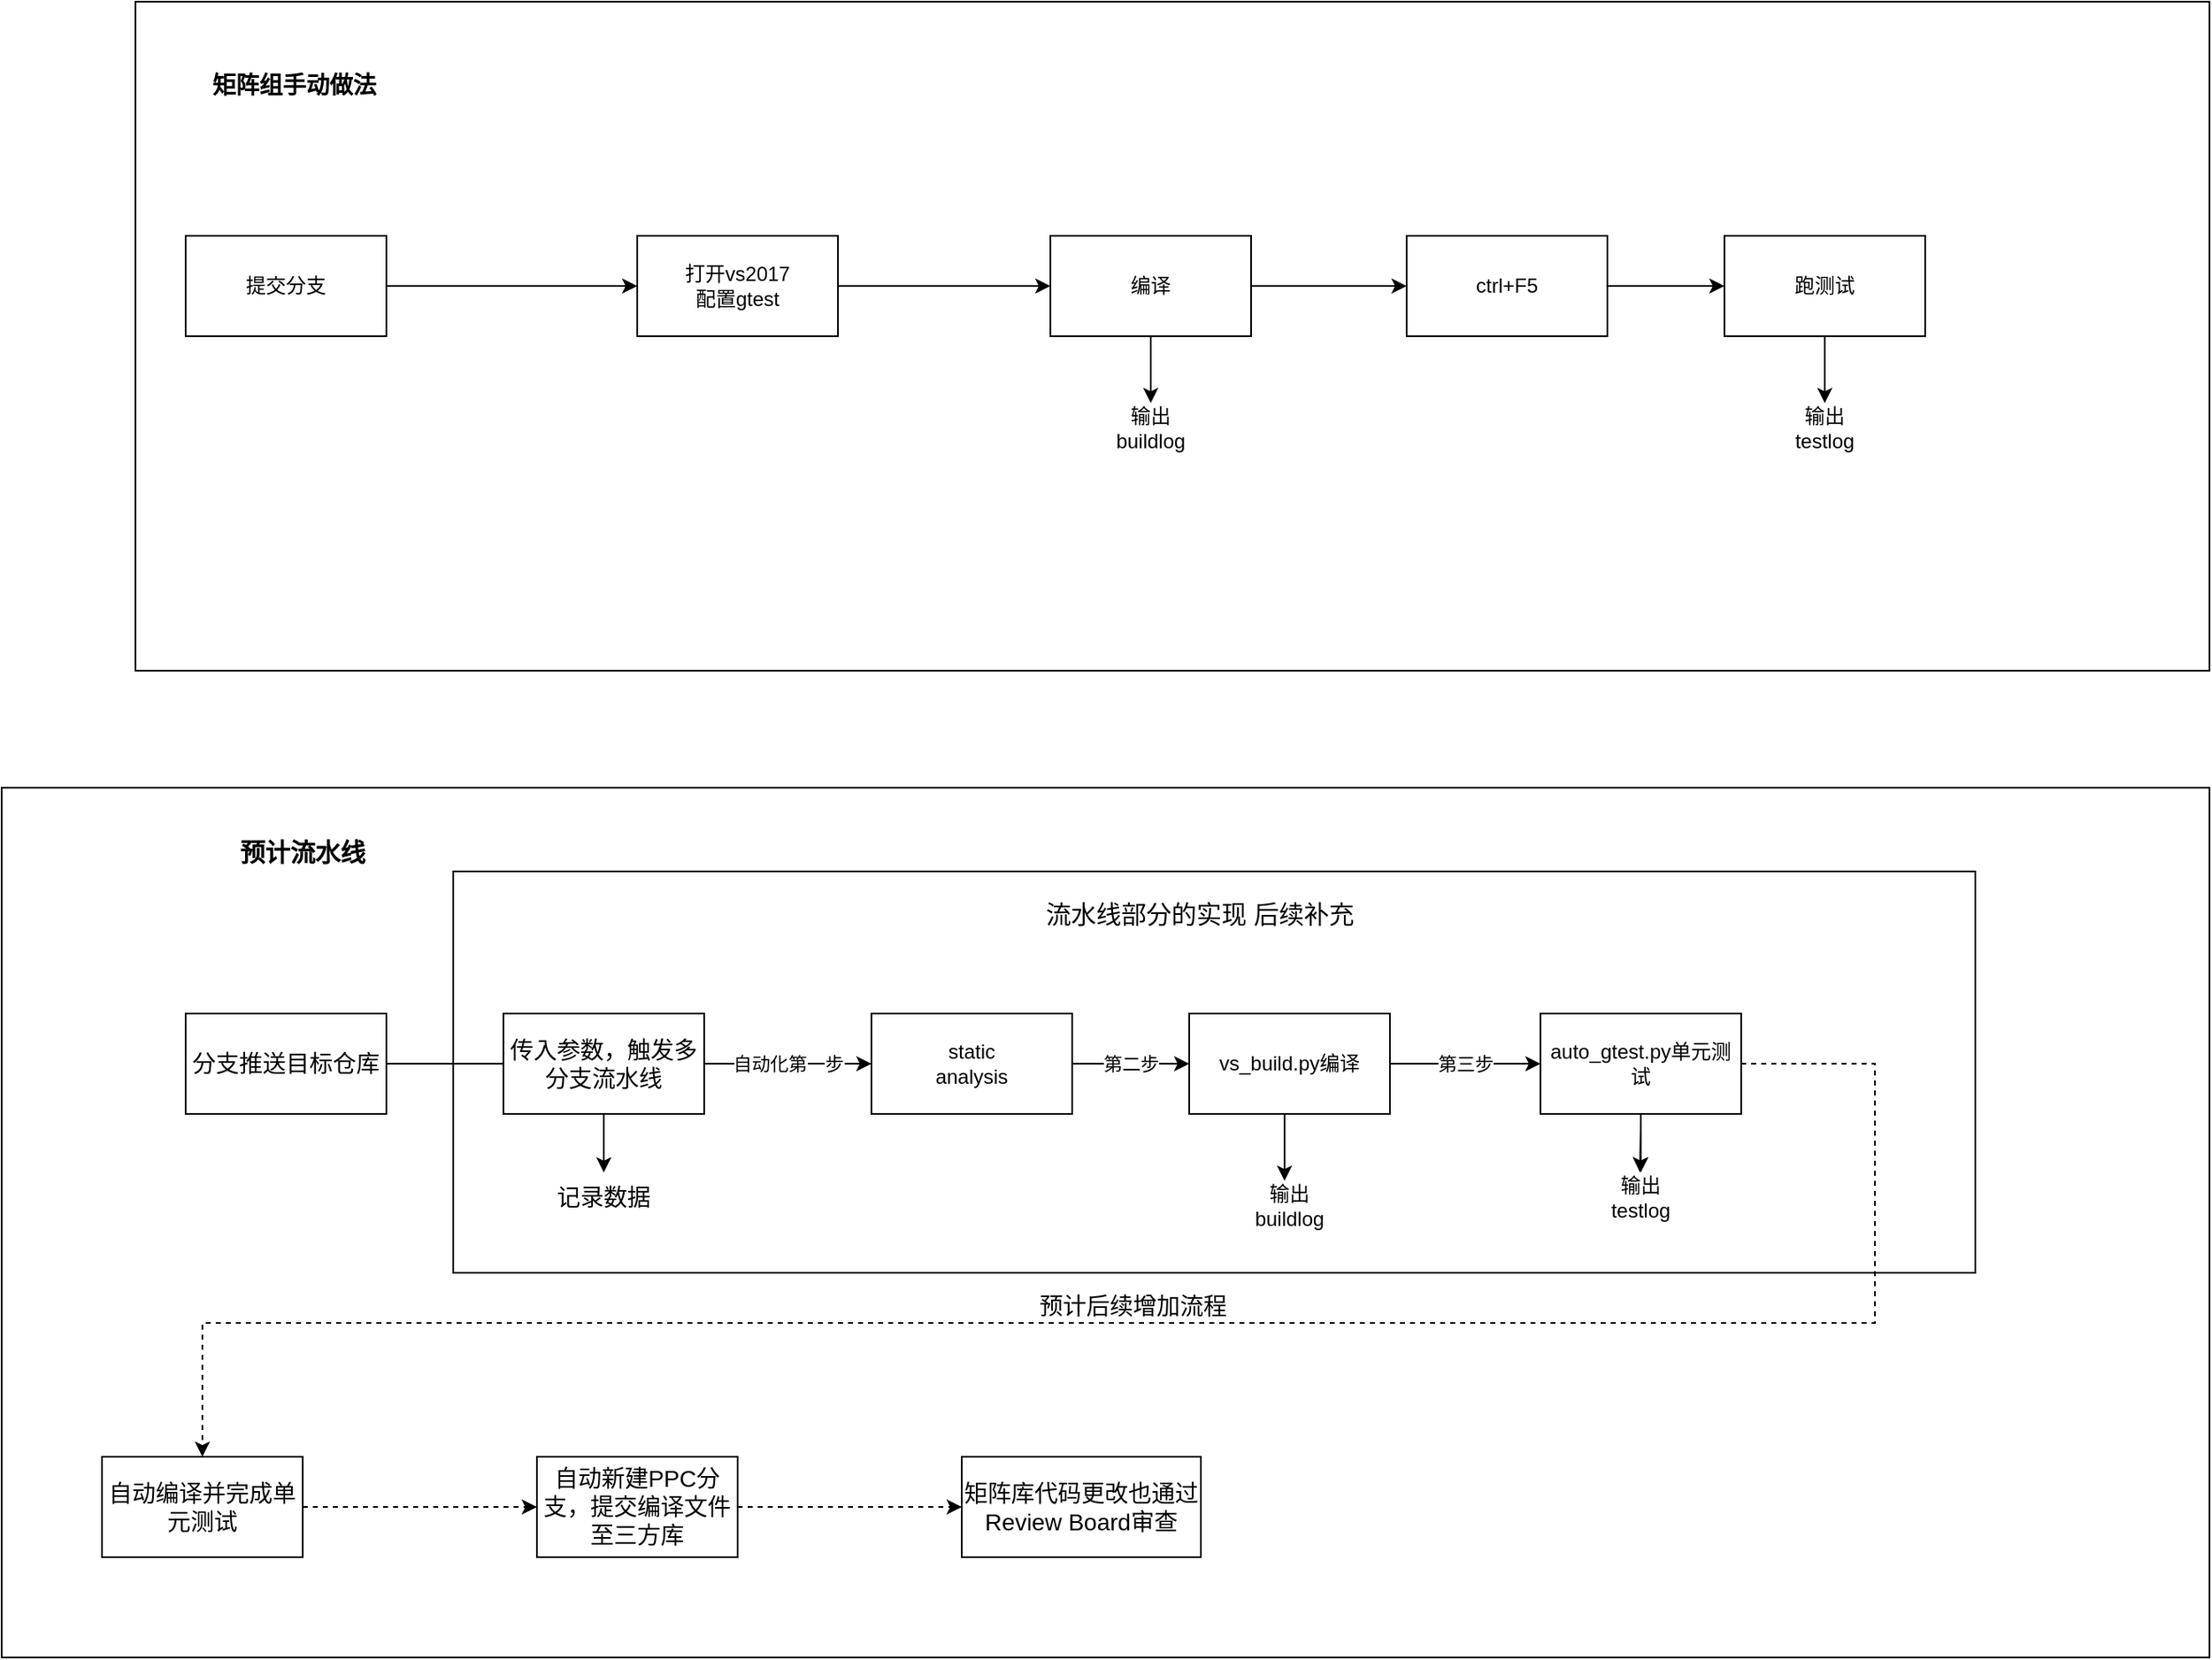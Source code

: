 <mxfile version="20.6.0" type="github">
  <diagram id="83ruov8SGA-GgQLWP6Rh" name="Page-1">
    <mxGraphModel dx="2249" dy="794" grid="1" gridSize="10" guides="1" tooltips="1" connect="1" arrows="1" fold="1" page="1" pageScale="1" pageWidth="827" pageHeight="1169" math="0" shadow="0">
      <root>
        <mxCell id="0" />
        <mxCell id="1" parent="0" />
        <mxCell id="CFufstt4zU-mSJyrU1qk-57" value="" style="rounded=0;whiteSpace=wrap;html=1;fontSize=14;" parent="1" vertex="1">
          <mxGeometry x="-40" y="590" width="1320" height="520" as="geometry" />
        </mxCell>
        <mxCell id="CFufstt4zU-mSJyrU1qk-58" value="" style="rounded=0;whiteSpace=wrap;html=1;fontSize=15;" parent="1" vertex="1">
          <mxGeometry x="230" y="640" width="910" height="240" as="geometry" />
        </mxCell>
        <mxCell id="CFufstt4zU-mSJyrU1qk-17" value="" style="rounded=0;whiteSpace=wrap;html=1;" parent="1" vertex="1">
          <mxGeometry x="40" y="120" width="1240" height="400" as="geometry" />
        </mxCell>
        <mxCell id="CFufstt4zU-mSJyrU1qk-3" value="" style="edgeStyle=orthogonalEdgeStyle;rounded=0;orthogonalLoop=1;jettySize=auto;html=1;entryX=0;entryY=0.5;entryDx=0;entryDy=0;" parent="1" source="CFufstt4zU-mSJyrU1qk-1" target="CFufstt4zU-mSJyrU1qk-5" edge="1">
          <mxGeometry relative="1" as="geometry">
            <mxPoint x="330" y="290" as="targetPoint" />
          </mxGeometry>
        </mxCell>
        <mxCell id="CFufstt4zU-mSJyrU1qk-1" value="提交分支" style="rounded=0;whiteSpace=wrap;html=1;" parent="1" vertex="1">
          <mxGeometry x="70" y="260" width="120" height="60" as="geometry" />
        </mxCell>
        <mxCell id="CFufstt4zU-mSJyrU1qk-8" value="" style="edgeStyle=orthogonalEdgeStyle;rounded=0;orthogonalLoop=1;jettySize=auto;html=1;" parent="1" source="CFufstt4zU-mSJyrU1qk-5" target="CFufstt4zU-mSJyrU1qk-7" edge="1">
          <mxGeometry relative="1" as="geometry" />
        </mxCell>
        <mxCell id="CFufstt4zU-mSJyrU1qk-5" value="打开vs2017&lt;br&gt;配置gtest" style="rounded=0;whiteSpace=wrap;html=1;" parent="1" vertex="1">
          <mxGeometry x="340" y="260" width="120" height="60" as="geometry" />
        </mxCell>
        <mxCell id="CFufstt4zU-mSJyrU1qk-10" value="" style="edgeStyle=orthogonalEdgeStyle;rounded=0;orthogonalLoop=1;jettySize=auto;html=1;" parent="1" source="CFufstt4zU-mSJyrU1qk-7" target="CFufstt4zU-mSJyrU1qk-9" edge="1">
          <mxGeometry relative="1" as="geometry" />
        </mxCell>
        <mxCell id="CFufstt4zU-mSJyrU1qk-7" value="编译" style="rounded=0;whiteSpace=wrap;html=1;" parent="1" vertex="1">
          <mxGeometry x="587" y="260" width="120" height="60" as="geometry" />
        </mxCell>
        <mxCell id="CFufstt4zU-mSJyrU1qk-14" value="" style="edgeStyle=orthogonalEdgeStyle;rounded=0;orthogonalLoop=1;jettySize=auto;html=1;" parent="1" source="CFufstt4zU-mSJyrU1qk-9" target="CFufstt4zU-mSJyrU1qk-13" edge="1">
          <mxGeometry relative="1" as="geometry" />
        </mxCell>
        <mxCell id="CFufstt4zU-mSJyrU1qk-9" value="ctrl+F5" style="rounded=0;whiteSpace=wrap;html=1;" parent="1" vertex="1">
          <mxGeometry x="800" y="260" width="120" height="60" as="geometry" />
        </mxCell>
        <mxCell id="CFufstt4zU-mSJyrU1qk-11" value="" style="endArrow=classic;html=1;rounded=0;exitX=0.5;exitY=1;exitDx=0;exitDy=0;entryX=0.5;entryY=0;entryDx=0;entryDy=0;" parent="1" source="CFufstt4zU-mSJyrU1qk-7" target="CFufstt4zU-mSJyrU1qk-12" edge="1">
          <mxGeometry width="50" height="50" relative="1" as="geometry">
            <mxPoint x="730" y="410" as="sourcePoint" />
            <mxPoint x="767" y="360" as="targetPoint" />
          </mxGeometry>
        </mxCell>
        <mxCell id="CFufstt4zU-mSJyrU1qk-12" value="输出buildlog" style="text;html=1;strokeColor=none;fillColor=none;align=center;verticalAlign=middle;whiteSpace=wrap;rounded=0;" parent="1" vertex="1">
          <mxGeometry x="617" y="360" width="60" height="30" as="geometry" />
        </mxCell>
        <mxCell id="CFufstt4zU-mSJyrU1qk-13" value="跑测试" style="rounded=0;whiteSpace=wrap;html=1;" parent="1" vertex="1">
          <mxGeometry x="990" y="260" width="120" height="60" as="geometry" />
        </mxCell>
        <mxCell id="CFufstt4zU-mSJyrU1qk-15" value="" style="endArrow=classic;html=1;rounded=0;exitX=0.5;exitY=1;exitDx=0;exitDy=0;entryX=0.5;entryY=0;entryDx=0;entryDy=0;" parent="1" source="CFufstt4zU-mSJyrU1qk-13" target="CFufstt4zU-mSJyrU1qk-16" edge="1">
          <mxGeometry width="50" height="50" relative="1" as="geometry">
            <mxPoint x="1000" y="340" as="sourcePoint" />
            <mxPoint x="1160" y="360" as="targetPoint" />
          </mxGeometry>
        </mxCell>
        <mxCell id="CFufstt4zU-mSJyrU1qk-16" value="输出testlog" style="text;html=1;strokeColor=none;fillColor=none;align=center;verticalAlign=middle;whiteSpace=wrap;rounded=0;" parent="1" vertex="1">
          <mxGeometry x="1020" y="360" width="60" height="30" as="geometry" />
        </mxCell>
        <mxCell id="CFufstt4zU-mSJyrU1qk-18" value="矩阵组手动做法" style="text;html=1;strokeColor=none;fillColor=none;align=center;verticalAlign=middle;whiteSpace=wrap;rounded=0;fontStyle=1;fontSize=14;" parent="1" vertex="1">
          <mxGeometry x="80" y="150" width="110" height="40" as="geometry" />
        </mxCell>
        <mxCell id="CFufstt4zU-mSJyrU1qk-20" value="自动化第一步" style="edgeStyle=orthogonalEdgeStyle;rounded=0;orthogonalLoop=1;jettySize=auto;html=1;startArrow=none;" parent="1" source="CFufstt4zU-mSJyrU1qk-43" target="CFufstt4zU-mSJyrU1qk-24" edge="1">
          <mxGeometry relative="1" as="geometry" />
        </mxCell>
        <mxCell id="CFufstt4zU-mSJyrU1qk-22" value="分支推送目标仓库" style="rounded=0;whiteSpace=wrap;html=1;fontSize=14;" parent="1" vertex="1">
          <mxGeometry x="70" y="725" width="120" height="60" as="geometry" />
        </mxCell>
        <mxCell id="CFufstt4zU-mSJyrU1qk-23" value="第二步" style="edgeStyle=orthogonalEdgeStyle;rounded=0;orthogonalLoop=1;jettySize=auto;html=1;" parent="1" source="CFufstt4zU-mSJyrU1qk-24" target="CFufstt4zU-mSJyrU1qk-26" edge="1">
          <mxGeometry relative="1" as="geometry" />
        </mxCell>
        <mxCell id="CFufstt4zU-mSJyrU1qk-24" value="static&lt;br&gt;analysis" style="rounded=0;whiteSpace=wrap;html=1;" parent="1" vertex="1">
          <mxGeometry x="480" y="725" width="120" height="60" as="geometry" />
        </mxCell>
        <mxCell id="CFufstt4zU-mSJyrU1qk-25" value="第三步" style="edgeStyle=orthogonalEdgeStyle;rounded=0;orthogonalLoop=1;jettySize=auto;html=1;entryX=0;entryY=0.5;entryDx=0;entryDy=0;" parent="1" source="CFufstt4zU-mSJyrU1qk-26" target="CFufstt4zU-mSJyrU1qk-30" edge="1">
          <mxGeometry relative="1" as="geometry">
            <mxPoint x="857" y="755" as="targetPoint" />
          </mxGeometry>
        </mxCell>
        <mxCell id="CFufstt4zU-mSJyrU1qk-26" value="vs_build.py编译" style="rounded=0;whiteSpace=wrap;html=1;" parent="1" vertex="1">
          <mxGeometry x="670" y="725" width="120" height="60" as="geometry" />
        </mxCell>
        <mxCell id="CFufstt4zU-mSJyrU1qk-49" value="" style="edgeStyle=orthogonalEdgeStyle;rounded=0;orthogonalLoop=1;jettySize=auto;html=1;fontSize=14;" parent="1" source="CFufstt4zU-mSJyrU1qk-30" target="CFufstt4zU-mSJyrU1qk-35" edge="1">
          <mxGeometry relative="1" as="geometry" />
        </mxCell>
        <mxCell id="CFufstt4zU-mSJyrU1qk-30" value="auto_gtest.py单元测试" style="rounded=0;whiteSpace=wrap;html=1;" parent="1" vertex="1">
          <mxGeometry x="880" y="725" width="120" height="60" as="geometry" />
        </mxCell>
        <mxCell id="CFufstt4zU-mSJyrU1qk-31" value="" style="endArrow=classic;html=1;rounded=0;" parent="1" edge="1">
          <mxGeometry width="50" height="50" relative="1" as="geometry">
            <mxPoint x="727" y="785" as="sourcePoint" />
            <mxPoint x="727" y="825" as="targetPoint" />
          </mxGeometry>
        </mxCell>
        <mxCell id="CFufstt4zU-mSJyrU1qk-32" value="输出buildlog" style="text;html=1;strokeColor=none;fillColor=none;align=center;verticalAlign=middle;whiteSpace=wrap;rounded=0;" parent="1" vertex="1">
          <mxGeometry x="700" y="825" width="60" height="30" as="geometry" />
        </mxCell>
        <mxCell id="CFufstt4zU-mSJyrU1qk-34" value="" style="endArrow=classic;html=1;rounded=0;" parent="1" edge="1">
          <mxGeometry width="50" height="50" relative="1" as="geometry">
            <mxPoint x="940" y="790" as="sourcePoint" />
            <mxPoint x="939.5" y="820" as="targetPoint" />
          </mxGeometry>
        </mxCell>
        <mxCell id="CFufstt4zU-mSJyrU1qk-35" value="输出testlog" style="text;html=1;strokeColor=none;fillColor=none;align=center;verticalAlign=middle;whiteSpace=wrap;rounded=0;" parent="1" vertex="1">
          <mxGeometry x="910" y="820" width="60" height="30" as="geometry" />
        </mxCell>
        <mxCell id="CFufstt4zU-mSJyrU1qk-36" value="预计流水线" style="text;html=1;strokeColor=none;fillColor=none;align=center;verticalAlign=middle;whiteSpace=wrap;rounded=0;fontStyle=1;fontSize=15;" parent="1" vertex="1">
          <mxGeometry x="80" y="615" width="120" height="25" as="geometry" />
        </mxCell>
        <mxCell id="CFufstt4zU-mSJyrU1qk-43" value="传入参数，触发多分支流水线" style="rounded=0;whiteSpace=wrap;html=1;fontSize=14;" parent="1" vertex="1">
          <mxGeometry x="260" y="725" width="120" height="60" as="geometry" />
        </mxCell>
        <mxCell id="CFufstt4zU-mSJyrU1qk-44" value="" style="edgeStyle=orthogonalEdgeStyle;rounded=0;orthogonalLoop=1;jettySize=auto;html=1;endArrow=none;" parent="1" source="CFufstt4zU-mSJyrU1qk-22" target="CFufstt4zU-mSJyrU1qk-43" edge="1">
          <mxGeometry relative="1" as="geometry">
            <mxPoint x="190" y="755" as="sourcePoint" />
            <mxPoint x="480" y="755" as="targetPoint" />
          </mxGeometry>
        </mxCell>
        <mxCell id="CFufstt4zU-mSJyrU1qk-46" value="" style="endArrow=classic;html=1;rounded=0;fontSize=14;exitX=0.5;exitY=1;exitDx=0;exitDy=0;" parent="1" source="CFufstt4zU-mSJyrU1qk-43" target="CFufstt4zU-mSJyrU1qk-47" edge="1">
          <mxGeometry width="50" height="50" relative="1" as="geometry">
            <mxPoint x="290" y="890" as="sourcePoint" />
            <mxPoint x="320" y="820" as="targetPoint" />
          </mxGeometry>
        </mxCell>
        <mxCell id="CFufstt4zU-mSJyrU1qk-47" value="记录数据" style="text;html=1;strokeColor=none;fillColor=none;align=center;verticalAlign=middle;whiteSpace=wrap;rounded=0;fontSize=14;" parent="1" vertex="1">
          <mxGeometry x="290" y="820" width="60" height="30" as="geometry" />
        </mxCell>
        <mxCell id="CFufstt4zU-mSJyrU1qk-50" value="" style="endArrow=classic;html=1;rounded=0;fontSize=14;exitX=1;exitY=0.5;exitDx=0;exitDy=0;dashed=1;" parent="1" source="CFufstt4zU-mSJyrU1qk-30" edge="1">
          <mxGeometry width="50" height="50" relative="1" as="geometry">
            <mxPoint x="1000" y="1040" as="sourcePoint" />
            <mxPoint x="80" y="990" as="targetPoint" />
            <Array as="points">
              <mxPoint x="1080" y="755" />
              <mxPoint x="1080" y="910" />
              <mxPoint x="80" y="910" />
              <mxPoint x="80" y="990" />
            </Array>
          </mxGeometry>
        </mxCell>
        <mxCell id="CFufstt4zU-mSJyrU1qk-51" value="预计后续增加流程" style="edgeLabel;html=1;align=center;verticalAlign=middle;resizable=0;points=[];fontSize=14;" parent="CFufstt4zU-mSJyrU1qk-50" vertex="1" connectable="0">
          <mxGeometry x="0.033" y="2" relative="1" as="geometry">
            <mxPoint y="-12" as="offset" />
          </mxGeometry>
        </mxCell>
        <mxCell id="CFufstt4zU-mSJyrU1qk-52" value="自动编译并完成单元测试" style="rounded=0;whiteSpace=wrap;html=1;fontSize=14;" parent="1" vertex="1">
          <mxGeometry x="20" y="990" width="120" height="60" as="geometry" />
        </mxCell>
        <mxCell id="CFufstt4zU-mSJyrU1qk-53" value="自动新建PPC分支，提交编译文件至三方库" style="rounded=0;whiteSpace=wrap;html=1;fontSize=14;" parent="1" vertex="1">
          <mxGeometry x="280" y="990" width="120" height="60" as="geometry" />
        </mxCell>
        <mxCell id="CFufstt4zU-mSJyrU1qk-54" value="" style="endArrow=classic;html=1;rounded=0;dashed=1;fontSize=14;exitX=1;exitY=0.5;exitDx=0;exitDy=0;entryX=0;entryY=0.5;entryDx=0;entryDy=0;" parent="1" source="CFufstt4zU-mSJyrU1qk-52" target="CFufstt4zU-mSJyrU1qk-53" edge="1">
          <mxGeometry width="50" height="50" relative="1" as="geometry">
            <mxPoint x="150" y="1010" as="sourcePoint" />
            <mxPoint x="200" y="960" as="targetPoint" />
          </mxGeometry>
        </mxCell>
        <mxCell id="CFufstt4zU-mSJyrU1qk-55" value="矩阵库代码更改也通过Review Board审查" style="rounded=0;whiteSpace=wrap;html=1;fontSize=14;" parent="1" vertex="1">
          <mxGeometry x="534" y="990" width="143" height="60" as="geometry" />
        </mxCell>
        <mxCell id="CFufstt4zU-mSJyrU1qk-56" value="" style="endArrow=classic;html=1;rounded=0;dashed=1;fontSize=14;exitX=1;exitY=0.5;exitDx=0;exitDy=0;entryX=0;entryY=0.5;entryDx=0;entryDy=0;" parent="1" source="CFufstt4zU-mSJyrU1qk-53" target="CFufstt4zU-mSJyrU1qk-55" edge="1">
          <mxGeometry x="0.026" y="10" width="50" height="50" relative="1" as="geometry">
            <mxPoint x="420" y="1040" as="sourcePoint" />
            <mxPoint x="470" y="990" as="targetPoint" />
            <Array as="points">
              <mxPoint x="420" y="1020" />
            </Array>
            <mxPoint as="offset" />
          </mxGeometry>
        </mxCell>
        <mxCell id="CFufstt4zU-mSJyrU1qk-59" value="流水线部分的实现 后续补充" style="text;html=1;strokeColor=none;fillColor=none;align=center;verticalAlign=middle;whiteSpace=wrap;rounded=0;fontSize=15;" parent="1" vertex="1">
          <mxGeometry x="580" y="650" width="193" height="30" as="geometry" />
        </mxCell>
      </root>
    </mxGraphModel>
  </diagram>
</mxfile>
